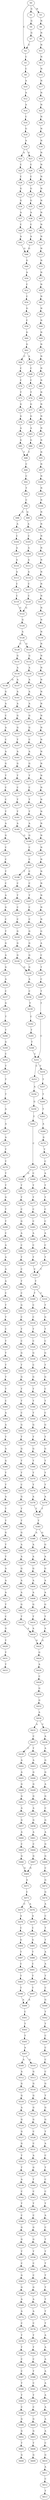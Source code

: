 strict digraph  {
	S0 -> S1 [ label = G ];
	S0 -> S2 [ label = C ];
	S0 -> S3 [ label = N ];
	S1 -> S4 [ label = G ];
	S2 -> S5 [ label = C ];
	S3 -> S6 [ label = N ];
	S4 -> S7 [ label = G ];
	S5 -> S8 [ label = C ];
	S6 -> S9 [ label = N ];
	S7 -> S2 [ label = C ];
	S8 -> S10 [ label = A ];
	S9 -> S11 [ label = N ];
	S10 -> S12 [ label = A ];
	S11 -> S13 [ label = N ];
	S12 -> S14 [ label = A ];
	S13 -> S15 [ label = N ];
	S14 -> S16 [ label = C ];
	S15 -> S17 [ label = N ];
	S16 -> S18 [ label = G ];
	S17 -> S19 [ label = N ];
	S18 -> S20 [ label = A ];
	S19 -> S21 [ label = N ];
	S20 -> S22 [ label = A ];
	S20 -> S23 [ label = G ];
	S21 -> S24 [ label = N ];
	S22 -> S25 [ label = C ];
	S23 -> S26 [ label = C ];
	S24 -> S27 [ label = N ];
	S25 -> S28 [ label = C ];
	S26 -> S29 [ label = C ];
	S27 -> S30 [ label = N ];
	S28 -> S31 [ label = G ];
	S29 -> S32 [ label = G ];
	S30 -> S33 [ label = N ];
	S31 -> S34 [ label = G ];
	S32 -> S35 [ label = G ];
	S33 -> S36 [ label = N ];
	S34 -> S37 [ label = A ];
	S35 -> S38 [ label = A ];
	S36 -> S39 [ label = N ];
	S37 -> S40 [ label = C ];
	S38 -> S41 [ label = C ];
	S39 -> S42 [ label = N ];
	S40 -> S43 [ label = A ];
	S41 -> S44 [ label = A ];
	S42 -> S45 [ label = N ];
	S43 -> S46 [ label = G ];
	S44 -> S46 [ label = G ];
	S45 -> S47 [ label = N ];
	S46 -> S48 [ label = G ];
	S47 -> S49 [ label = N ];
	S48 -> S50 [ label = A ];
	S49 -> S51 [ label = N ];
	S50 -> S52 [ label = C ];
	S51 -> S53 [ label = N ];
	S52 -> S54 [ label = C ];
	S53 -> S55 [ label = N ];
	S54 -> S56 [ label = G ];
	S55 -> S57 [ label = N ];
	S56 -> S58 [ label = C ];
	S57 -> S59 [ label = N ];
	S58 -> S60 [ label = G ];
	S59 -> S61 [ label = N ];
	S60 -> S62 [ label = G ];
	S61 -> S63 [ label = N ];
	S62 -> S64 [ label = C ];
	S62 -> S65 [ label = A ];
	S63 -> S66 [ label = N ];
	S64 -> S67 [ label = C ];
	S65 -> S68 [ label = C ];
	S66 -> S69 [ label = N ];
	S67 -> S70 [ label = C ];
	S68 -> S71 [ label = C ];
	S69 -> S72 [ label = N ];
	S70 -> S73 [ label = T ];
	S71 -> S74 [ label = T ];
	S72 -> S75 [ label = N ];
	S73 -> S76 [ label = G ];
	S74 -> S77 [ label = G ];
	S75 -> S78 [ label = N ];
	S76 -> S79 [ label = G ];
	S77 -> S80 [ label = G ];
	S78 -> S81 [ label = N ];
	S79 -> S82 [ label = A ];
	S80 -> S83 [ label = A ];
	S81 -> S84 [ label = N ];
	S82 -> S85 [ label = G ];
	S83 -> S86 [ label = G ];
	S84 -> S87 [ label = N ];
	S85 -> S88 [ label = T ];
	S86 -> S88 [ label = T ];
	S87 -> S89 [ label = N ];
	S88 -> S90 [ label = C ];
	S89 -> S91 [ label = N ];
	S90 -> S92 [ label = C ];
	S91 -> S93 [ label = N ];
	S92 -> S94 [ label = T ];
	S93 -> S95 [ label = N ];
	S94 -> S96 [ label = C ];
	S95 -> S97 [ label = N ];
	S96 -> S98 [ label = A ];
	S96 -> S99 [ label = G ];
	S97 -> S100 [ label = N ];
	S98 -> S101 [ label = A ];
	S99 -> S102 [ label = A ];
	S100 -> S103 [ label = N ];
	S101 -> S104 [ label = C ];
	S102 -> S105 [ label = C ];
	S103 -> S106 [ label = N ];
	S104 -> S107 [ label = A ];
	S105 -> S108 [ label = A ];
	S106 -> S109 [ label = N ];
	S107 -> S110 [ label = A ];
	S108 -> S111 [ label = A ];
	S109 -> S112 [ label = N ];
	S110 -> S113 [ label = A ];
	S111 -> S114 [ label = A ];
	S112 -> S115 [ label = N ];
	S113 -> S116 [ label = C ];
	S114 -> S117 [ label = C ];
	S115 -> S118 [ label = N ];
	S116 -> S119 [ label = C ];
	S117 -> S120 [ label = C ];
	S118 -> S121 [ label = N ];
	S119 -> S122 [ label = G ];
	S120 -> S122 [ label = G ];
	S121 -> S123 [ label = N ];
	S122 -> S124 [ label = G ];
	S123 -> S125 [ label = N ];
	S124 -> S126 [ label = A ];
	S125 -> S127 [ label = N ];
	S126 -> S128 [ label = C ];
	S126 -> S129 [ label = G ];
	S127 -> S130 [ label = N ];
	S128 -> S131 [ label = G ];
	S129 -> S132 [ label = G ];
	S130 -> S133 [ label = N ];
	S131 -> S134 [ label = A ];
	S132 -> S135 [ label = A ];
	S133 -> S136 [ label = N ];
	S134 -> S137 [ label = A ];
	S134 -> S138 [ label = G ];
	S135 -> S139 [ label = A ];
	S136 -> S140 [ label = N ];
	S137 -> S141 [ label = A ];
	S138 -> S142 [ label = G ];
	S139 -> S143 [ label = A ];
	S140 -> S144 [ label = N ];
	S141 -> S145 [ label = A ];
	S142 -> S146 [ label = A ];
	S143 -> S147 [ label = A ];
	S144 -> S148 [ label = N ];
	S145 -> S149 [ label = G ];
	S146 -> S150 [ label = C ];
	S147 -> S151 [ label = G ];
	S148 -> S152 [ label = N ];
	S149 -> S153 [ label = G ];
	S150 -> S154 [ label = A ];
	S151 -> S155 [ label = G ];
	S152 -> S156 [ label = N ];
	S153 -> S157 [ label = T ];
	S154 -> S158 [ label = C ];
	S155 -> S159 [ label = C ];
	S156 -> S160 [ label = N ];
	S157 -> S161 [ label = A ];
	S158 -> S162 [ label = A ];
	S159 -> S163 [ label = A ];
	S160 -> S164 [ label = N ];
	S161 -> S165 [ label = G ];
	S162 -> S166 [ label = G ];
	S163 -> S167 [ label = G ];
	S164 -> S168 [ label = N ];
	S165 -> S169 [ label = T ];
	S166 -> S170 [ label = T ];
	S167 -> S171 [ label = T ];
	S168 -> S172 [ label = N ];
	S169 -> S173 [ label = C ];
	S170 -> S174 [ label = C ];
	S171 -> S175 [ label = C ];
	S172 -> S176 [ label = N ];
	S173 -> S177 [ label = T ];
	S174 -> S178 [ label = C ];
	S175 -> S179 [ label = T ];
	S176 -> S180 [ label = N ];
	S177 -> S181 [ label = T ];
	S178 -> S182 [ label = T ];
	S179 -> S183 [ label = T ];
	S180 -> S184 [ label = N ];
	S181 -> S185 [ label = A ];
	S182 -> S186 [ label = A ];
	S183 -> S187 [ label = A ];
	S184 -> S188 [ label = N ];
	S185 -> S189 [ label = G ];
	S186 -> S190 [ label = G ];
	S187 -> S189 [ label = G ];
	S188 -> S191 [ label = N ];
	S189 -> S192 [ label = C ];
	S190 -> S193 [ label = C ];
	S191 -> S194 [ label = N ];
	S192 -> S195 [ label = C ];
	S193 -> S196 [ label = C ];
	S194 -> S197 [ label = N ];
	S195 -> S198 [ label = T ];
	S195 -> S199 [ label = C ];
	S196 -> S200 [ label = T ];
	S197 -> S201 [ label = N ];
	S198 -> S202 [ label = C ];
	S199 -> S203 [ label = C ];
	S200 -> S204 [ label = C ];
	S201 -> S205 [ label = N ];
	S202 -> S206 [ label = T ];
	S203 -> S207 [ label = T ];
	S204 -> S208 [ label = A ];
	S205 -> S209 [ label = N ];
	S206 -> S210 [ label = C ];
	S207 -> S211 [ label = C ];
	S208 -> S212 [ label = G ];
	S209 -> S213 [ label = N ];
	S210 -> S214 [ label = C ];
	S211 -> S215 [ label = C ];
	S212 -> S216 [ label = C ];
	S213 -> S217 [ label = N ];
	S214 -> S218 [ label = G ];
	S215 -> S219 [ label = G ];
	S216 -> S220 [ label = T ];
	S217 -> S221 [ label = N ];
	S218 -> S222 [ label = G ];
	S219 -> S223 [ label = G ];
	S220 -> S224 [ label = G ];
	S221 -> S225 [ label = N ];
	S222 -> S226 [ label = G ];
	S223 -> S227 [ label = G ];
	S224 -> S228 [ label = A ];
	S225 -> S229 [ label = N ];
	S226 -> S230 [ label = G ];
	S227 -> S230 [ label = G ];
	S228 -> S231 [ label = G ];
	S229 -> S232 [ label = G ];
	S230 -> S233 [ label = A ];
	S231 -> S234 [ label = A ];
	S232 -> S235 [ label = A ];
	S233 -> S236 [ label = C ];
	S234 -> S237 [ label = C ];
	S235 -> S238 [ label = C ];
	S236 -> S239 [ label = T ];
	S237 -> S240 [ label = G ];
	S238 -> S241 [ label = T ];
	S239 -> S242 [ label = C ];
	S240 -> S243 [ label = T ];
	S241 -> S244 [ label = C ];
	S242 -> S245 [ label = T ];
	S243 -> S246 [ label = T ];
	S244 -> S247 [ label = T ];
	S245 -> S248 [ label = T ];
	S246 -> S249 [ label = G ];
	S247 -> S250 [ label = T ];
	S248 -> S251 [ label = C ];
	S249 -> S252 [ label = C ];
	S250 -> S251 [ label = C ];
	S251 -> S253 [ label = C ];
	S251 -> S254 [ label = T ];
	S252 -> S255 [ label = T ];
	S253 -> S256 [ label = A ];
	S254 -> S257 [ label = T ];
	S255 -> S258 [ label = T ];
	S256 -> S259 [ label = G ];
	S257 -> S260 [ label = T ];
	S258 -> S261 [ label = T ];
	S259 -> S262 [ label = T ];
	S260 -> S263 [ label = T ];
	S261 -> S264 [ label = A ];
	S262 -> S265 [ label = C ];
	S263 -> S266 [ label = A ];
	S264 -> S267 [ label = A ];
	S265 -> S268 [ label = G ];
	S265 -> S269 [ label = C ];
	S266 -> S270 [ label = G ];
	S267 -> S271 [ label = A ];
	S268 -> S272 [ label = T ];
	S269 -> S273 [ label = T ];
	S270 -> S274 [ label = T ];
	S271 -> S275 [ label = T ];
	S272 -> S276 [ label = T ];
	S273 -> S277 [ label = T ];
	S274 -> S278 [ label = C ];
	S275 -> S279 [ label = T ];
	S276 -> S280 [ label = C ];
	S277 -> S281 [ label = C ];
	S278 -> S282 [ label = A ];
	S279 -> S283 [ label = T ];
	S280 -> S284 [ label = G ];
	S281 -> S285 [ label = C ];
	S282 -> S286 [ label = T ];
	S283 -> S287 [ label = T ];
	S284 -> S288 [ label = A ];
	S285 -> S289 [ label = A ];
	S286 -> S290 [ label = T ];
	S287 -> S291 [ label = G ];
	S288 -> S292 [ label = C ];
	S289 -> S293 [ label = C ];
	S290 -> S294 [ label = C ];
	S291 -> S295 [ label = T ];
	S292 -> S296 [ label = T ];
	S293 -> S297 [ label = T ];
	S294 -> S298 [ label = C ];
	S295 -> S299 [ label = T ];
	S296 -> S300 [ label = C ];
	S297 -> S301 [ label = C ];
	S298 -> S302 [ label = A ];
	S299 -> S303 [ label = C ];
	S300 -> S304 [ label = T ];
	S301 -> S305 [ label = T ];
	S302 -> S306 [ label = C ];
	S303 -> S307 [ label = A ];
	S304 -> S308 [ label = C ];
	S305 -> S309 [ label = T ];
	S305 -> S310 [ label = C ];
	S306 -> S311 [ label = T ];
	S307 -> S312 [ label = A ];
	S308 -> S313 [ label = G ];
	S309 -> S314 [ label = C ];
	S310 -> S315 [ label = T ];
	S311 -> S301 [ label = C ];
	S312 -> S316 [ label = A ];
	S313 -> S317 [ label = C ];
	S314 -> S318 [ label = C ];
	S315 -> S319 [ label = G ];
	S316 -> S320 [ label = A ];
	S317 -> S321 [ label = T ];
	S318 -> S322 [ label = T ];
	S319 -> S323 [ label = T ];
	S320 -> S324 [ label = C ];
	S321 -> S325 [ label = C ];
	S322 -> S326 [ label = C ];
	S323 -> S327 [ label = C ];
	S324 -> S328 [ label = T ];
	S325 -> S329 [ label = G ];
	S326 -> S330 [ label = G ];
	S327 -> S331 [ label = G ];
	S328 -> S332 [ label = T ];
	S329 -> S333 [ label = T ];
	S330 -> S334 [ label = C ];
	S331 -> S335 [ label = T ];
	S332 -> S336 [ label = C ];
	S333 -> S337 [ label = G ];
	S334 -> S338 [ label = G ];
	S335 -> S339 [ label = G ];
	S336 -> S340 [ label = T ];
	S337 -> S341 [ label = T ];
	S338 -> S342 [ label = T ];
	S339 -> S343 [ label = C ];
	S340 -> S344 [ label = T ];
	S341 -> S345 [ label = T ];
	S342 -> S346 [ label = T ];
	S343 -> S347 [ label = T ];
	S344 -> S348 [ label = T ];
	S345 -> S349 [ label = C ];
	S346 -> S350 [ label = T ];
	S347 -> S351 [ label = C ];
	S348 -> S352 [ label = T ];
	S349 -> S353 [ label = G ];
	S350 -> S354 [ label = G ];
	S351 -> S355 [ label = G ];
	S352 -> S356 [ label = T ];
	S353 -> S357 [ label = T ];
	S354 -> S358 [ label = T ];
	S355 -> S359 [ label = T ];
	S356 -> S360 [ label = C ];
	S357 -> S361 [ label = G ];
	S358 -> S362 [ label = G ];
	S359 -> S363 [ label = G ];
	S360 -> S364 [ label = A ];
	S361 -> S365 [ label = T ];
	S362 -> S366 [ label = T ];
	S363 -> S367 [ label = T ];
	S364 -> S368 [ label = A ];
	S365 -> S369 [ label = T ];
	S366 -> S370 [ label = T ];
	S367 -> S371 [ label = T ];
	S368 -> S372 [ label = T ];
	S369 -> S373 [ label = C ];
	S370 -> S374 [ label = T ];
	S371 -> S375 [ label = T ];
	S372 -> S376 [ label = A ];
	S373 -> S377 [ label = G ];
	S374 -> S378 [ label = A ];
	S375 -> S379 [ label = A ];
	S376 -> S380 [ label = G ];
	S377 -> S381 [ label = T ];
	S378 -> S382 [ label = T ];
	S379 -> S382 [ label = T ];
	S380 -> S383 [ label = T ];
	S381 -> S384 [ label = T ];
	S382 -> S385 [ label = T ];
	S383 -> S386 [ label = T ];
	S384 -> S387 [ label = G ];
	S385 -> S388 [ label = A ];
	S385 -> S389 [ label = G ];
	S386 -> S390 [ label = A ];
	S387 -> S391 [ label = A ];
	S388 -> S392 [ label = A ];
	S389 -> S393 [ label = G ];
	S390 -> S394 [ label = T ];
	S391 -> S395 [ label = A ];
	S392 -> S396 [ label = A ];
	S393 -> S397 [ label = A ];
	S394 -> S398 [ label = T ];
	S395 -> S399 [ label = G ];
	S396 -> S400 [ label = G ];
	S397 -> S401 [ label = G ];
	S398 -> S402 [ label = G ];
	S399 -> S403 [ label = A ];
	S400 -> S404 [ label = A ];
	S401 -> S405 [ label = A ];
	S402 -> S406 [ label = T ];
	S403 -> S407 [ label = A ];
	S404 -> S408 [ label = A ];
	S405 -> S409 [ label = A ];
	S406 -> S410 [ label = T ];
	S407 -> S411 [ label = G ];
	S408 -> S412 [ label = G ];
	S409 -> S413 [ label = G ];
	S410 -> S414 [ label = A ];
	S411 -> S415 [ label = T ];
	S412 -> S416 [ label = T ];
	S413 -> S417 [ label = T ];
	S414 -> S418 [ label = A ];
	S415 -> S419 [ label = A ];
	S416 -> S419 [ label = A ];
	S417 -> S420 [ label = A ];
	S418 -> S421 [ label = A ];
	S419 -> S422 [ label = G ];
	S420 -> S422 [ label = G ];
	S421 -> S423 [ label = T ];
	S422 -> S424 [ label = G ];
	S423 -> S425 [ label = C ];
	S424 -> S426 [ label = A ];
	S425 -> S427 [ label = G ];
	S426 -> S428 [ label = C ];
	S427 -> S429 [ label = T ];
	S428 -> S430 [ label = G ];
	S429 -> S431 [ label = T ];
	S430 -> S432 [ label = G ];
	S431 -> S433 [ label = T ];
	S432 -> S434 [ label = A ];
	S434 -> S435 [ label = A ];
	S434 -> S436 [ label = C ];
	S435 -> S437 [ label = C ];
	S436 -> S438 [ label = A ];
	S437 -> S439 [ label = C ];
	S437 -> S440 [ label = T ];
	S438 -> S441 [ label = A ];
	S439 -> S442 [ label = A ];
	S440 -> S443 [ label = A ];
	S441 -> S444 [ label = G ];
	S442 -> S445 [ label = A ];
	S443 -> S446 [ label = G ];
	S444 -> S447 [ label = G ];
	S445 -> S448 [ label = G ];
	S446 -> S449 [ label = G ];
	S447 -> S450 [ label = A ];
	S448 -> S451 [ label = G ];
	S449 -> S452 [ label = G ];
	S450 -> S453 [ label = G ];
	S451 -> S454 [ label = A ];
	S452 -> S455 [ label = A ];
	S453 -> S456 [ label = C ];
	S454 -> S457 [ label = G ];
	S455 -> S458 [ label = G ];
	S456 -> S459 [ label = G ];
	S457 -> S460 [ label = A ];
	S458 -> S461 [ label = A ];
	S459 -> S462 [ label = A ];
	S460 -> S463 [ label = C ];
	S461 -> S464 [ label = C ];
	S462 -> S465 [ label = G ];
	S463 -> S466 [ label = G ];
	S464 -> S467 [ label = G ];
	S465 -> S468 [ label = G ];
	S466 -> S469 [ label = G ];
	S467 -> S469 [ label = G ];
	S468 -> S470 [ label = C ];
	S469 -> S471 [ label = A ];
	S470 -> S472 [ label = G ];
	S471 -> S473 [ label = C ];
	S472 -> S474 [ label = G ];
	S473 -> S475 [ label = C ];
	S473 -> S476 [ label = A ];
	S474 -> S477 [ label = A ];
	S475 -> S478 [ label = A ];
	S476 -> S479 [ label = A ];
	S477 -> S480 [ label = C ];
	S478 -> S481 [ label = C ];
	S479 -> S482 [ label = C ];
	S480 -> S483 [ label = T ];
	S481 -> S484 [ label = G ];
	S482 -> S485 [ label = G ];
	S483 -> S486 [ label = T ];
	S484 -> S487 [ label = T ];
	S485 -> S488 [ label = T ];
	S486 -> S489 [ label = A ];
	S487 -> S490 [ label = C ];
	S488 -> S491 [ label = C ];
	S489 -> S492 [ label = A ];
	S490 -> S493 [ label = T ];
	S491 -> S494 [ label = T ];
	S492 -> S495 [ label = T ];
	S493 -> S496 [ label = T ];
	S494 -> S497 [ label = T ];
	S495 -> S498 [ label = C ];
	S496 -> S499 [ label = A ];
	S497 -> S499 [ label = A ];
	S498 -> S500 [ label = G ];
	S499 -> S501 [ label = C ];
	S500 -> S502 [ label = T ];
	S501 -> S503 [ label = T ];
	S502 -> S504 [ label = T ];
	S503 -> S505 [ label = T ];
	S504 -> S506 [ label = C ];
	S505 -> S507 [ label = A ];
	S506 -> S508 [ label = C ];
	S507 -> S509 [ label = A ];
	S507 -> S510 [ label = G ];
	S508 -> S511 [ label = C ];
	S509 -> S512 [ label = A ];
	S510 -> S513 [ label = G ];
	S511 -> S514 [ label = C ];
	S512 -> S515 [ label = G ];
	S513 -> S516 [ label = G ];
	S514 -> S517 [ label = G ];
	S515 -> S518 [ label = G ];
	S516 -> S519 [ label = G ];
	S517 -> S520 [ label = T ];
	S518 -> S521 [ label = A ];
	S519 -> S522 [ label = G ];
	S520 -> S523 [ label = G ];
	S521 -> S524 [ label = G ];
	S522 -> S525 [ label = G ];
	S523 -> S526 [ label = G ];
	S524 -> S527 [ label = G ];
	S525 -> S528 [ label = C ];
	S526 -> S529 [ label = T ];
	S527 -> S530 [ label = G ];
	S528 -> S531 [ label = C ];
	S529 -> S532 [ label = A ];
	S530 -> S533 [ label = T ];
	S531 -> S534 [ label = A ];
	S532 -> S535 [ label = C ];
	S533 -> S536 [ label = T ];
	S534 -> S537 [ label = G ];
	S535 -> S538 [ label = T ];
	S536 -> S539 [ label = A ];
	S537 -> S540 [ label = T ];
	S538 -> S541 [ label = C ];
	S539 -> S542 [ label = C ];
	S540 -> S543 [ label = C ];
	S541 -> S544 [ label = C ];
	S542 -> S545 [ label = T ];
	S543 -> S546 [ label = T ];
	S544 -> S547 [ label = T ];
	S545 -> S548 [ label = C ];
	S546 -> S549 [ label = C ];
	S547 -> S550 [ label = A ];
	S548 -> S551 [ label = G ];
	S549 -> S552 [ label = G ];
	S550 -> S553 [ label = C ];
	S551 -> S554 [ label = G ];
	S552 -> S555 [ label = G ];
	S553 -> S556 [ label = T ];
	S554 -> S557 [ label = T ];
	S555 -> S558 [ label = T ];
	S556 -> S559 [ label = T ];
	S557 -> S560 [ label = C ];
	S558 -> S561 [ label = C ];
	S559 -> S562 [ label = T ];
	S560 -> S563 [ label = G ];
	S561 -> S564 [ label = C ];
	S562 -> S565 [ label = T ];
	S563 -> S566 [ label = G ];
	S564 -> S567 [ label = G ];
	S565 -> S568 [ label = T ];
	S566 -> S569 [ label = A ];
	S567 -> S570 [ label = A ];
	S568 -> S571 [ label = T ];
	S569 -> S572 [ label = A ];
	S570 -> S573 [ label = A ];
	S571 -> S574 [ label = T ];
	S572 -> S575 [ label = C ];
	S573 -> S576 [ label = C ];
	S574 -> S577 [ label = T ];
	S575 -> S578 [ label = T ];
	S576 -> S579 [ label = T ];
	S577 -> S580 [ label = A ];
	S578 -> S581 [ label = T ];
	S579 -> S582 [ label = T ];
	S580 -> S583 [ label = A ];
	S581 -> S584 [ label = C ];
	S582 -> S585 [ label = C ];
	S583 -> S586 [ label = A ];
	S584 -> S587 [ label = C ];
	S585 -> S588 [ label = T ];
	S586 -> S589 [ label = A ];
	S587 -> S590 [ label = T ];
	S588 -> S591 [ label = C ];
	S589 -> S592 [ label = A ];
	S590 -> S593 [ label = T ];
	S591 -> S594 [ label = T ];
	S592 -> S595 [ label = A ];
	S593 -> S596 [ label = C ];
	S594 -> S597 [ label = C ];
	S595 -> S598 [ label = A ];
	S596 -> S599 [ label = G ];
	S597 -> S600 [ label = G ];
	S598 -> S601 [ label = A ];
	S599 -> S602 [ label = G ];
	S600 -> S603 [ label = G ];
	S601 -> S604 [ label = A ];
	S602 -> S605 [ label = T ];
	S603 -> S606 [ label = T ];
	S604 -> S607 [ label = C ];
	S605 -> S608 [ label = G ];
	S606 -> S609 [ label = G ];
	S607 -> S610 [ label = G ];
	S610 -> S611 [ label = A ];
	S611 -> S612 [ label = C ];
	S612 -> S613 [ label = T ];
}
